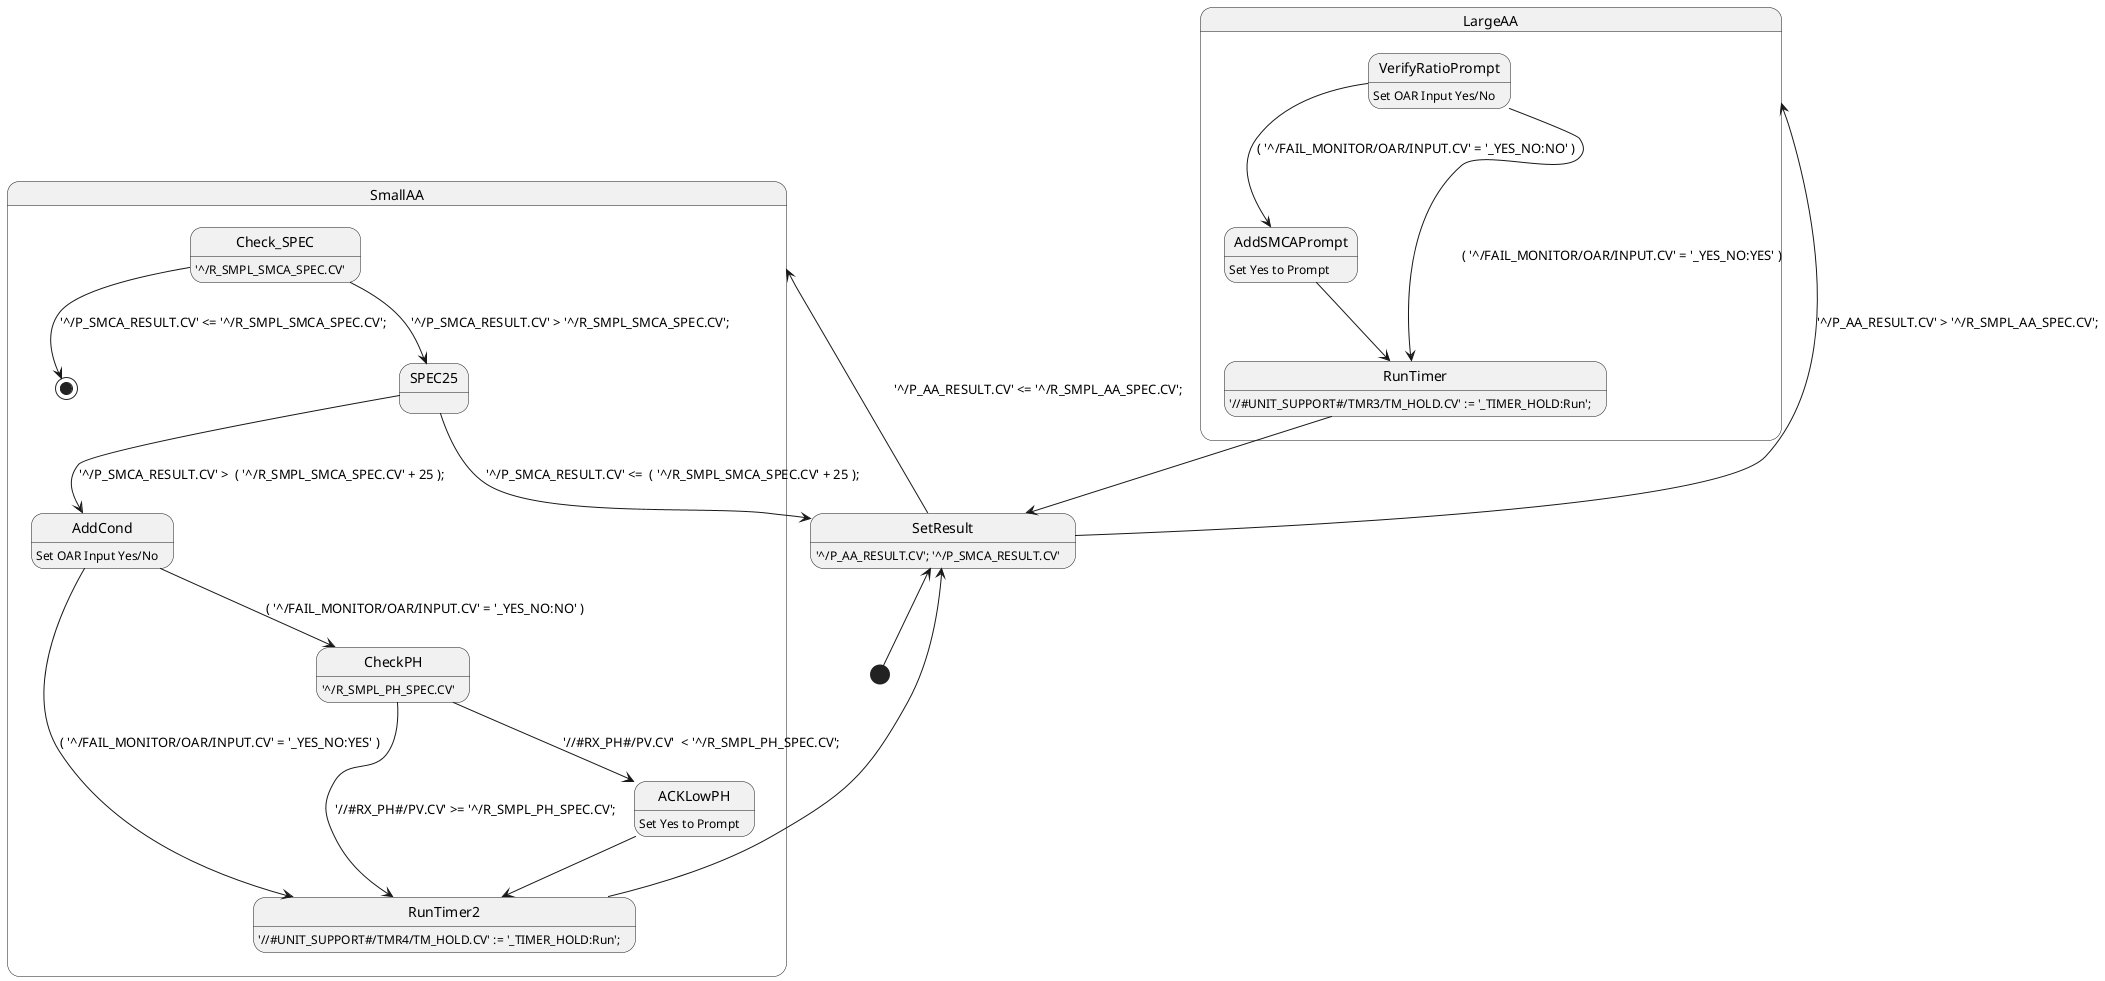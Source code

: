 @startuml

[*] -up-> SetResult

SetResult: '^/P_AA_RESULT.CV'; '^/P_SMCA_RESULT.CV'

SetResult --> LargeAA: '^/P_AA_RESULT.CV' > '^/R_SMPL_AA_SPEC.CV';

SetResult --> SmallAA: '^/P_AA_RESULT.CV' <= '^/R_SMPL_AA_SPEC.CV';

state LargeAA {

VerifyRatioPrompt: Set OAR Input Yes/No
VerifyRatioPrompt --> AddSMCAPrompt: ( '^/FAIL_MONITOR/OAR/INPUT.CV' = '_YES_NO:NO' )

VerifyRatioPrompt --> RunTimer: ( '^/FAIL_MONITOR/OAR/INPUT.CV' = '_YES_NO:YES' )
AddSMCAPrompt: Set Yes to Prompt

AddSMCAPrompt --> RunTimer
RunTimer: '//#UNIT_SUPPORT#/TMR3/TM_HOLD.CV' := '_TIMER_HOLD:Run';
RunTimer --> SetResult


}

state SmallAA {

Check_SPEC: '^/R_SMPL_SMCA_SPEC.CV'
Check_SPEC --> [*]: '^/P_SMCA_RESULT.CV' <= '^/R_SMPL_SMCA_SPEC.CV';
Check_SPEC --> SPEC25: '^/P_SMCA_RESULT.CV' > '^/R_SMPL_SMCA_SPEC.CV';

SPEC25 --> SetResult: '^/P_SMCA_RESULT.CV' <=  ( '^/R_SMPL_SMCA_SPEC.CV' + 25 );

SPEC25 --> AddCond: '^/P_SMCA_RESULT.CV' >  ( '^/R_SMPL_SMCA_SPEC.CV' + 25 );
AddCond: Set OAR Input Yes/No

AddCond --> RunTimer2: ( '^/FAIL_MONITOR/OAR/INPUT.CV' = '_YES_NO:YES' )

AddCond --> CheckPH:  ( '^/FAIL_MONITOR/OAR/INPUT.CV' = '_YES_NO:NO' )
CheckPH: '^/R_SMPL_PH_SPEC.CV'

CheckPH --> RunTimer2: '//#RX_PH#/PV.CV' >= '^/R_SMPL_PH_SPEC.CV';
CheckPH --> ACKLowPH: '//#RX_PH#/PV.CV'  < '^/R_SMPL_PH_SPEC.CV';
ACKLowPH --> RunTimer2

ACKLowPH: Set Yes to Prompt

RunTimer2: '//#UNIT_SUPPORT#/TMR4/TM_HOLD.CV' := '_TIMER_HOLD:Run';

RunTimer2 --> SetResult
}
@enduml

